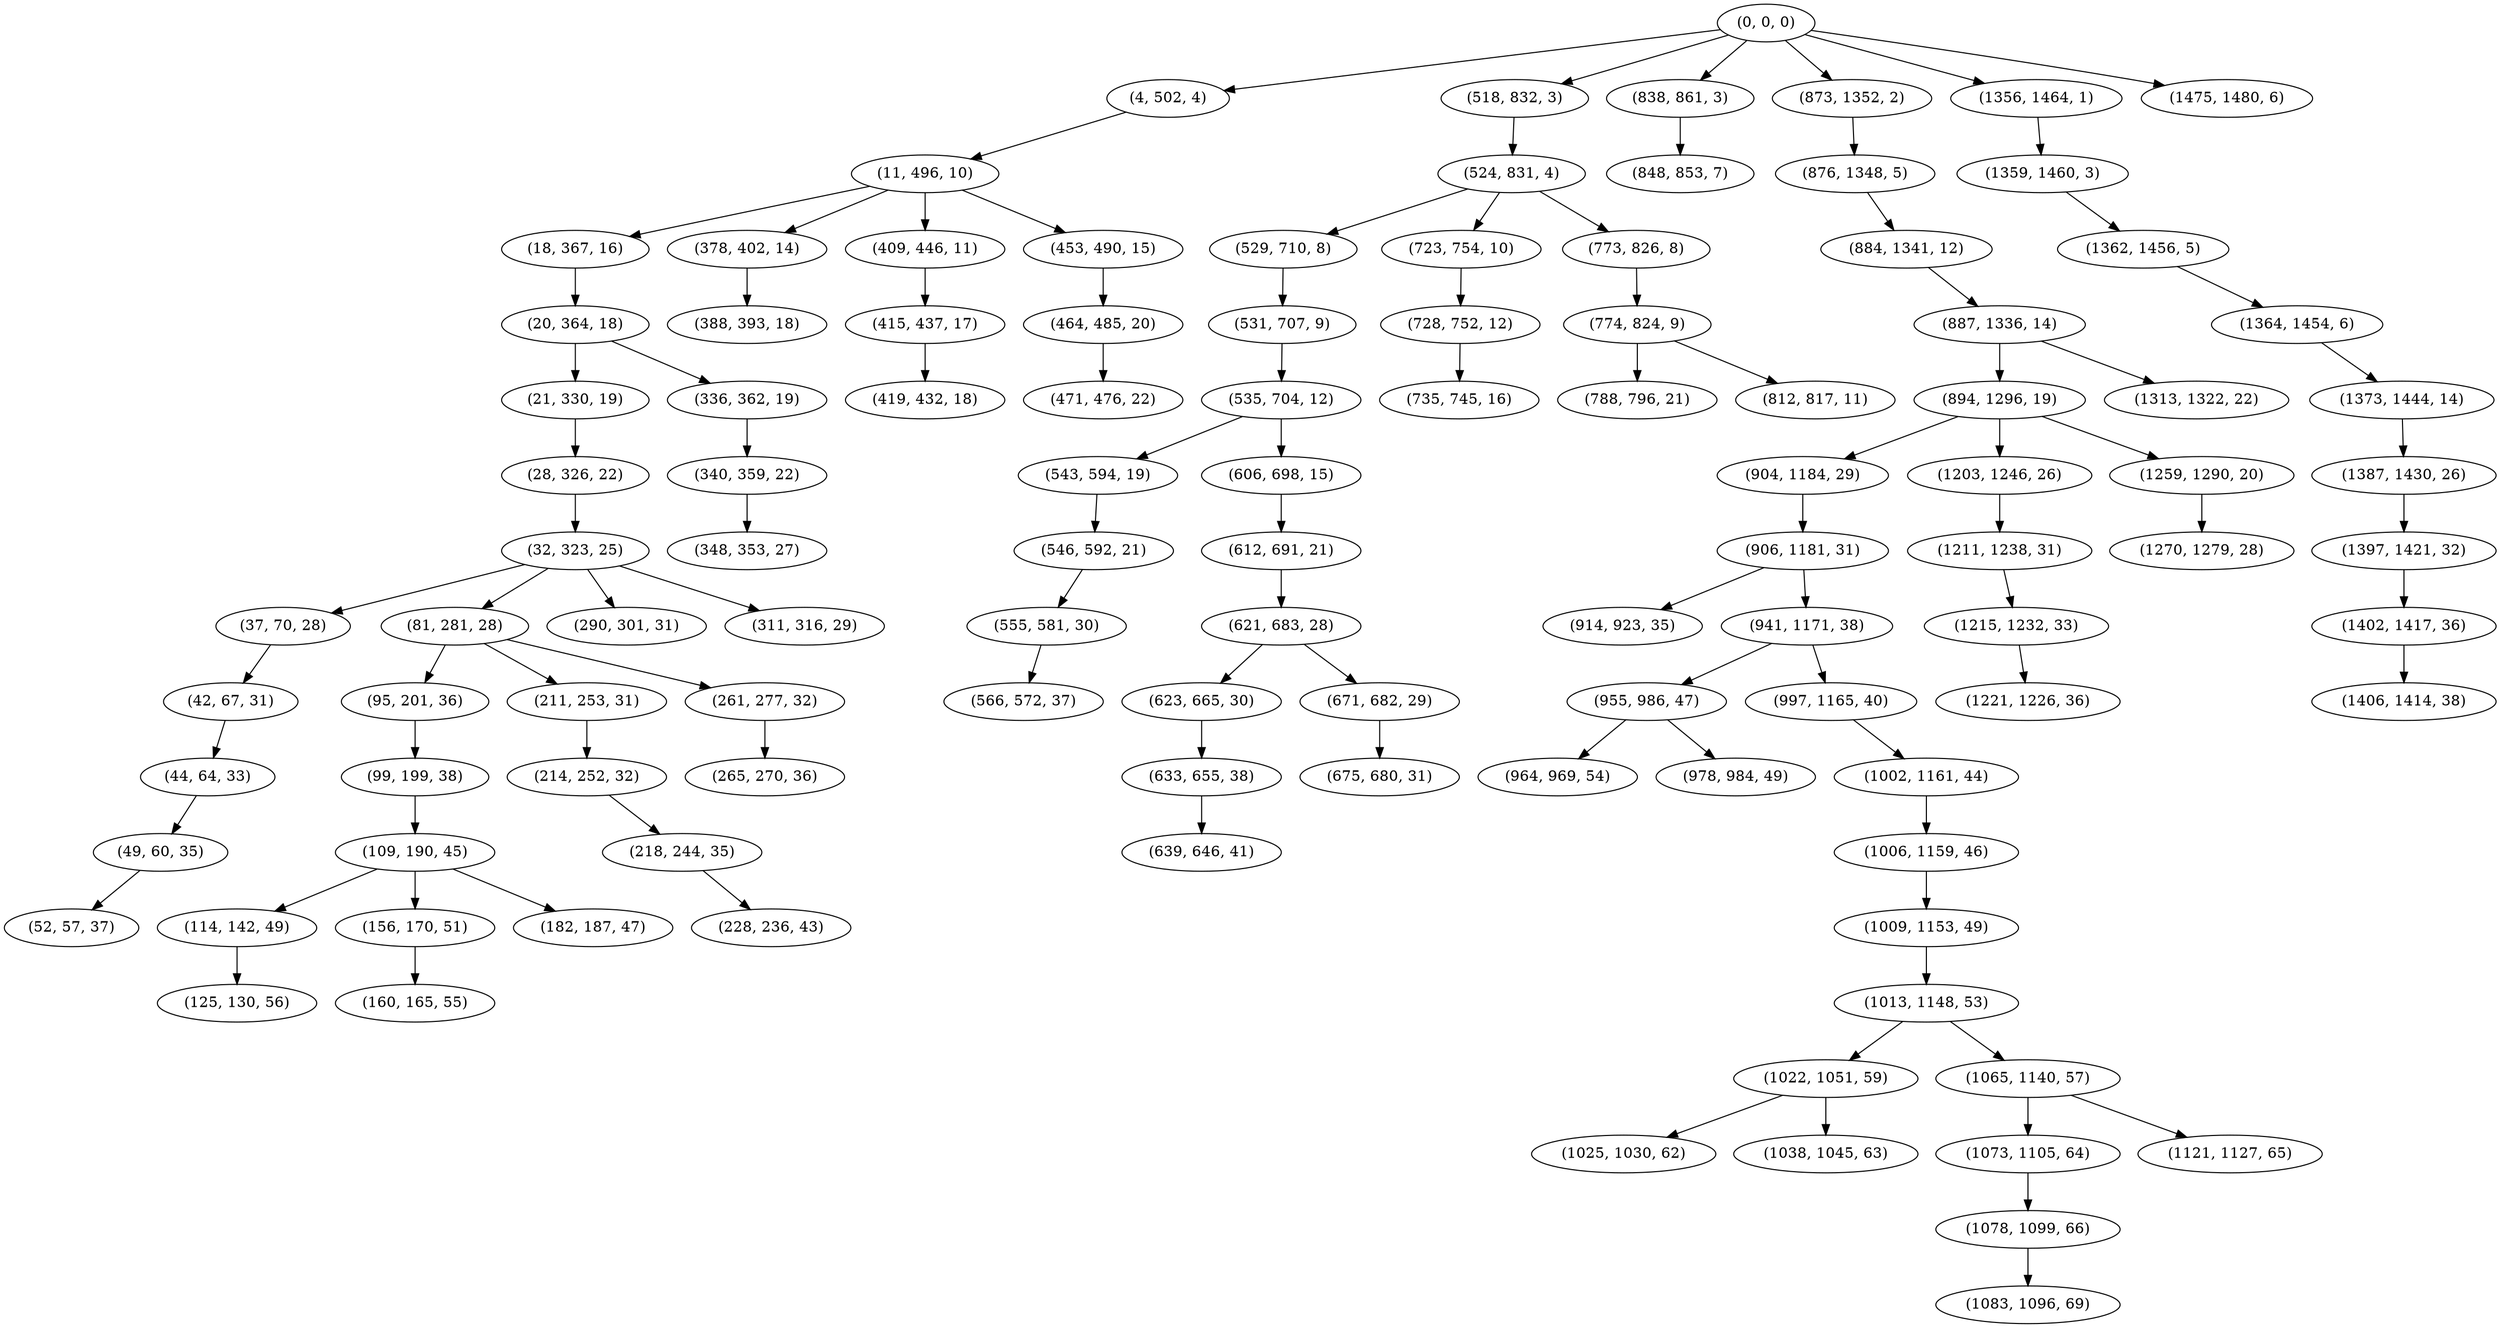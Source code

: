 digraph tree {
    "(0, 0, 0)";
    "(4, 502, 4)";
    "(11, 496, 10)";
    "(18, 367, 16)";
    "(20, 364, 18)";
    "(21, 330, 19)";
    "(28, 326, 22)";
    "(32, 323, 25)";
    "(37, 70, 28)";
    "(42, 67, 31)";
    "(44, 64, 33)";
    "(49, 60, 35)";
    "(52, 57, 37)";
    "(81, 281, 28)";
    "(95, 201, 36)";
    "(99, 199, 38)";
    "(109, 190, 45)";
    "(114, 142, 49)";
    "(125, 130, 56)";
    "(156, 170, 51)";
    "(160, 165, 55)";
    "(182, 187, 47)";
    "(211, 253, 31)";
    "(214, 252, 32)";
    "(218, 244, 35)";
    "(228, 236, 43)";
    "(261, 277, 32)";
    "(265, 270, 36)";
    "(290, 301, 31)";
    "(311, 316, 29)";
    "(336, 362, 19)";
    "(340, 359, 22)";
    "(348, 353, 27)";
    "(378, 402, 14)";
    "(388, 393, 18)";
    "(409, 446, 11)";
    "(415, 437, 17)";
    "(419, 432, 18)";
    "(453, 490, 15)";
    "(464, 485, 20)";
    "(471, 476, 22)";
    "(518, 832, 3)";
    "(524, 831, 4)";
    "(529, 710, 8)";
    "(531, 707, 9)";
    "(535, 704, 12)";
    "(543, 594, 19)";
    "(546, 592, 21)";
    "(555, 581, 30)";
    "(566, 572, 37)";
    "(606, 698, 15)";
    "(612, 691, 21)";
    "(621, 683, 28)";
    "(623, 665, 30)";
    "(633, 655, 38)";
    "(639, 646, 41)";
    "(671, 682, 29)";
    "(675, 680, 31)";
    "(723, 754, 10)";
    "(728, 752, 12)";
    "(735, 745, 16)";
    "(773, 826, 8)";
    "(774, 824, 9)";
    "(788, 796, 21)";
    "(812, 817, 11)";
    "(838, 861, 3)";
    "(848, 853, 7)";
    "(873, 1352, 2)";
    "(876, 1348, 5)";
    "(884, 1341, 12)";
    "(887, 1336, 14)";
    "(894, 1296, 19)";
    "(904, 1184, 29)";
    "(906, 1181, 31)";
    "(914, 923, 35)";
    "(941, 1171, 38)";
    "(955, 986, 47)";
    "(964, 969, 54)";
    "(978, 984, 49)";
    "(997, 1165, 40)";
    "(1002, 1161, 44)";
    "(1006, 1159, 46)";
    "(1009, 1153, 49)";
    "(1013, 1148, 53)";
    "(1022, 1051, 59)";
    "(1025, 1030, 62)";
    "(1038, 1045, 63)";
    "(1065, 1140, 57)";
    "(1073, 1105, 64)";
    "(1078, 1099, 66)";
    "(1083, 1096, 69)";
    "(1121, 1127, 65)";
    "(1203, 1246, 26)";
    "(1211, 1238, 31)";
    "(1215, 1232, 33)";
    "(1221, 1226, 36)";
    "(1259, 1290, 20)";
    "(1270, 1279, 28)";
    "(1313, 1322, 22)";
    "(1356, 1464, 1)";
    "(1359, 1460, 3)";
    "(1362, 1456, 5)";
    "(1364, 1454, 6)";
    "(1373, 1444, 14)";
    "(1387, 1430, 26)";
    "(1397, 1421, 32)";
    "(1402, 1417, 36)";
    "(1406, 1414, 38)";
    "(1475, 1480, 6)";
    "(0, 0, 0)" -> "(4, 502, 4)";
    "(0, 0, 0)" -> "(518, 832, 3)";
    "(0, 0, 0)" -> "(838, 861, 3)";
    "(0, 0, 0)" -> "(873, 1352, 2)";
    "(0, 0, 0)" -> "(1356, 1464, 1)";
    "(0, 0, 0)" -> "(1475, 1480, 6)";
    "(4, 502, 4)" -> "(11, 496, 10)";
    "(11, 496, 10)" -> "(18, 367, 16)";
    "(11, 496, 10)" -> "(378, 402, 14)";
    "(11, 496, 10)" -> "(409, 446, 11)";
    "(11, 496, 10)" -> "(453, 490, 15)";
    "(18, 367, 16)" -> "(20, 364, 18)";
    "(20, 364, 18)" -> "(21, 330, 19)";
    "(20, 364, 18)" -> "(336, 362, 19)";
    "(21, 330, 19)" -> "(28, 326, 22)";
    "(28, 326, 22)" -> "(32, 323, 25)";
    "(32, 323, 25)" -> "(37, 70, 28)";
    "(32, 323, 25)" -> "(81, 281, 28)";
    "(32, 323, 25)" -> "(290, 301, 31)";
    "(32, 323, 25)" -> "(311, 316, 29)";
    "(37, 70, 28)" -> "(42, 67, 31)";
    "(42, 67, 31)" -> "(44, 64, 33)";
    "(44, 64, 33)" -> "(49, 60, 35)";
    "(49, 60, 35)" -> "(52, 57, 37)";
    "(81, 281, 28)" -> "(95, 201, 36)";
    "(81, 281, 28)" -> "(211, 253, 31)";
    "(81, 281, 28)" -> "(261, 277, 32)";
    "(95, 201, 36)" -> "(99, 199, 38)";
    "(99, 199, 38)" -> "(109, 190, 45)";
    "(109, 190, 45)" -> "(114, 142, 49)";
    "(109, 190, 45)" -> "(156, 170, 51)";
    "(109, 190, 45)" -> "(182, 187, 47)";
    "(114, 142, 49)" -> "(125, 130, 56)";
    "(156, 170, 51)" -> "(160, 165, 55)";
    "(211, 253, 31)" -> "(214, 252, 32)";
    "(214, 252, 32)" -> "(218, 244, 35)";
    "(218, 244, 35)" -> "(228, 236, 43)";
    "(261, 277, 32)" -> "(265, 270, 36)";
    "(336, 362, 19)" -> "(340, 359, 22)";
    "(340, 359, 22)" -> "(348, 353, 27)";
    "(378, 402, 14)" -> "(388, 393, 18)";
    "(409, 446, 11)" -> "(415, 437, 17)";
    "(415, 437, 17)" -> "(419, 432, 18)";
    "(453, 490, 15)" -> "(464, 485, 20)";
    "(464, 485, 20)" -> "(471, 476, 22)";
    "(518, 832, 3)" -> "(524, 831, 4)";
    "(524, 831, 4)" -> "(529, 710, 8)";
    "(524, 831, 4)" -> "(723, 754, 10)";
    "(524, 831, 4)" -> "(773, 826, 8)";
    "(529, 710, 8)" -> "(531, 707, 9)";
    "(531, 707, 9)" -> "(535, 704, 12)";
    "(535, 704, 12)" -> "(543, 594, 19)";
    "(535, 704, 12)" -> "(606, 698, 15)";
    "(543, 594, 19)" -> "(546, 592, 21)";
    "(546, 592, 21)" -> "(555, 581, 30)";
    "(555, 581, 30)" -> "(566, 572, 37)";
    "(606, 698, 15)" -> "(612, 691, 21)";
    "(612, 691, 21)" -> "(621, 683, 28)";
    "(621, 683, 28)" -> "(623, 665, 30)";
    "(621, 683, 28)" -> "(671, 682, 29)";
    "(623, 665, 30)" -> "(633, 655, 38)";
    "(633, 655, 38)" -> "(639, 646, 41)";
    "(671, 682, 29)" -> "(675, 680, 31)";
    "(723, 754, 10)" -> "(728, 752, 12)";
    "(728, 752, 12)" -> "(735, 745, 16)";
    "(773, 826, 8)" -> "(774, 824, 9)";
    "(774, 824, 9)" -> "(788, 796, 21)";
    "(774, 824, 9)" -> "(812, 817, 11)";
    "(838, 861, 3)" -> "(848, 853, 7)";
    "(873, 1352, 2)" -> "(876, 1348, 5)";
    "(876, 1348, 5)" -> "(884, 1341, 12)";
    "(884, 1341, 12)" -> "(887, 1336, 14)";
    "(887, 1336, 14)" -> "(894, 1296, 19)";
    "(887, 1336, 14)" -> "(1313, 1322, 22)";
    "(894, 1296, 19)" -> "(904, 1184, 29)";
    "(894, 1296, 19)" -> "(1203, 1246, 26)";
    "(894, 1296, 19)" -> "(1259, 1290, 20)";
    "(904, 1184, 29)" -> "(906, 1181, 31)";
    "(906, 1181, 31)" -> "(914, 923, 35)";
    "(906, 1181, 31)" -> "(941, 1171, 38)";
    "(941, 1171, 38)" -> "(955, 986, 47)";
    "(941, 1171, 38)" -> "(997, 1165, 40)";
    "(955, 986, 47)" -> "(964, 969, 54)";
    "(955, 986, 47)" -> "(978, 984, 49)";
    "(997, 1165, 40)" -> "(1002, 1161, 44)";
    "(1002, 1161, 44)" -> "(1006, 1159, 46)";
    "(1006, 1159, 46)" -> "(1009, 1153, 49)";
    "(1009, 1153, 49)" -> "(1013, 1148, 53)";
    "(1013, 1148, 53)" -> "(1022, 1051, 59)";
    "(1013, 1148, 53)" -> "(1065, 1140, 57)";
    "(1022, 1051, 59)" -> "(1025, 1030, 62)";
    "(1022, 1051, 59)" -> "(1038, 1045, 63)";
    "(1065, 1140, 57)" -> "(1073, 1105, 64)";
    "(1065, 1140, 57)" -> "(1121, 1127, 65)";
    "(1073, 1105, 64)" -> "(1078, 1099, 66)";
    "(1078, 1099, 66)" -> "(1083, 1096, 69)";
    "(1203, 1246, 26)" -> "(1211, 1238, 31)";
    "(1211, 1238, 31)" -> "(1215, 1232, 33)";
    "(1215, 1232, 33)" -> "(1221, 1226, 36)";
    "(1259, 1290, 20)" -> "(1270, 1279, 28)";
    "(1356, 1464, 1)" -> "(1359, 1460, 3)";
    "(1359, 1460, 3)" -> "(1362, 1456, 5)";
    "(1362, 1456, 5)" -> "(1364, 1454, 6)";
    "(1364, 1454, 6)" -> "(1373, 1444, 14)";
    "(1373, 1444, 14)" -> "(1387, 1430, 26)";
    "(1387, 1430, 26)" -> "(1397, 1421, 32)";
    "(1397, 1421, 32)" -> "(1402, 1417, 36)";
    "(1402, 1417, 36)" -> "(1406, 1414, 38)";
}
